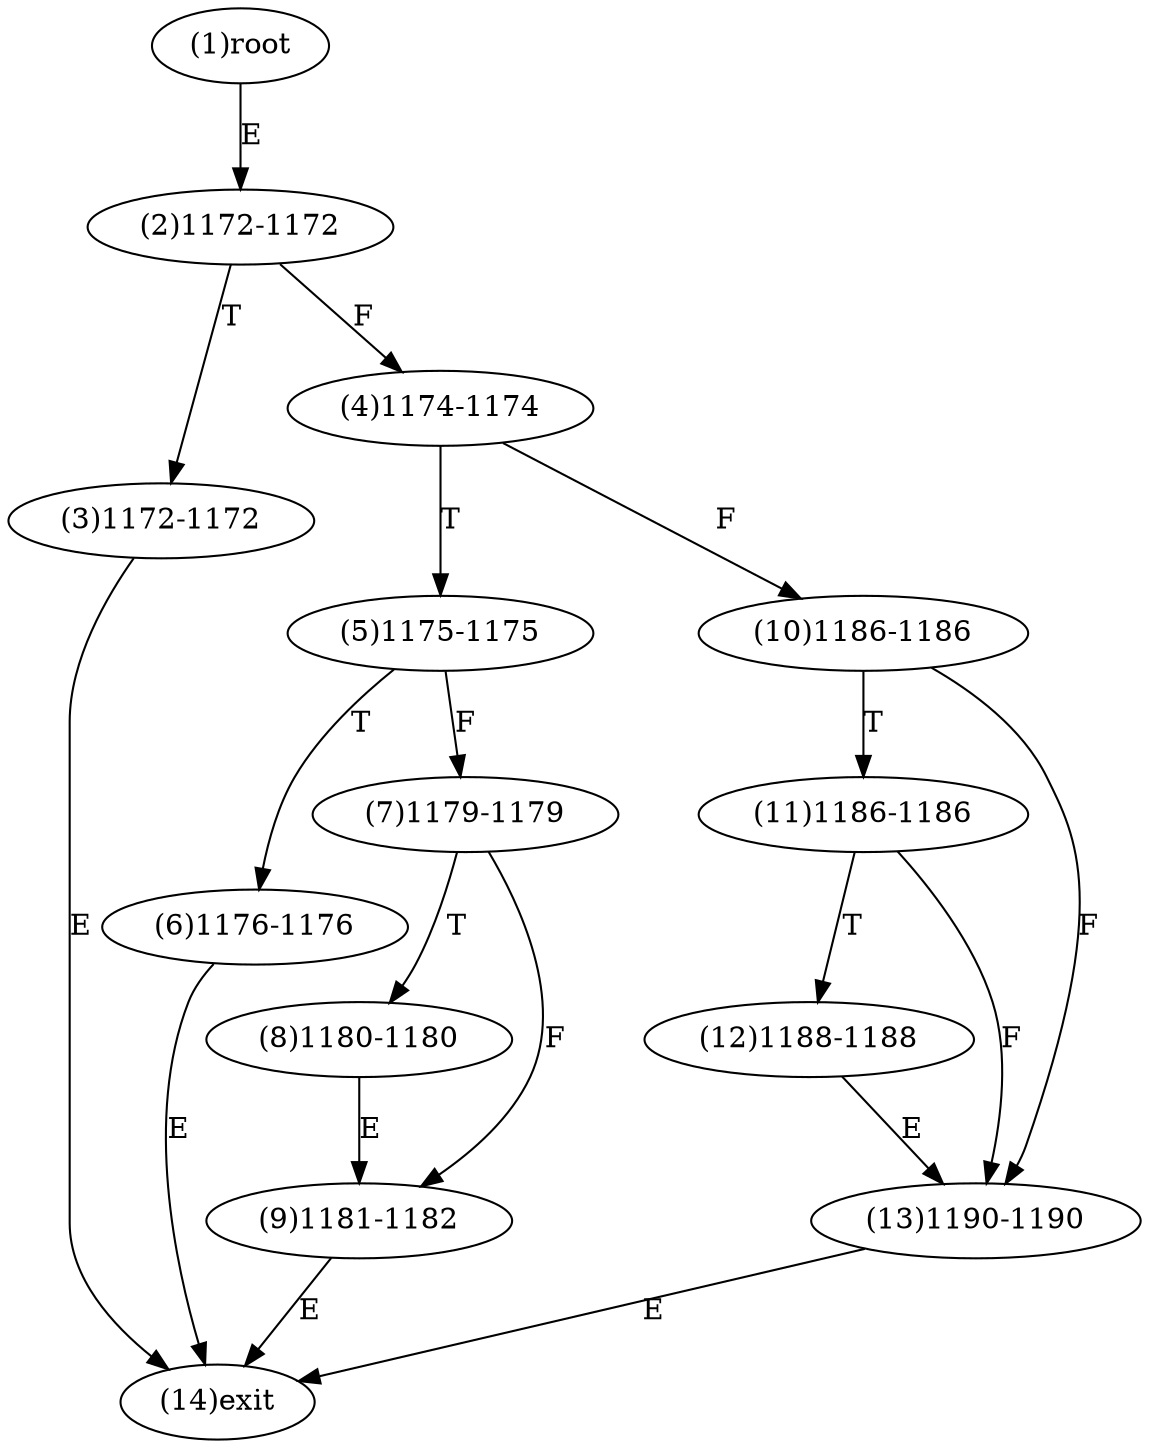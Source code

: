 digraph "" { 
1[ label="(1)root"];
2[ label="(2)1172-1172"];
3[ label="(3)1172-1172"];
4[ label="(4)1174-1174"];
5[ label="(5)1175-1175"];
6[ label="(6)1176-1176"];
7[ label="(7)1179-1179"];
8[ label="(8)1180-1180"];
9[ label="(9)1181-1182"];
10[ label="(10)1186-1186"];
11[ label="(11)1186-1186"];
12[ label="(12)1188-1188"];
13[ label="(13)1190-1190"];
14[ label="(14)exit"];
1->2[ label="E"];
2->4[ label="F"];
2->3[ label="T"];
3->14[ label="E"];
4->10[ label="F"];
4->5[ label="T"];
5->7[ label="F"];
5->6[ label="T"];
6->14[ label="E"];
7->9[ label="F"];
7->8[ label="T"];
8->9[ label="E"];
9->14[ label="E"];
10->13[ label="F"];
10->11[ label="T"];
11->13[ label="F"];
11->12[ label="T"];
12->13[ label="E"];
13->14[ label="E"];
}